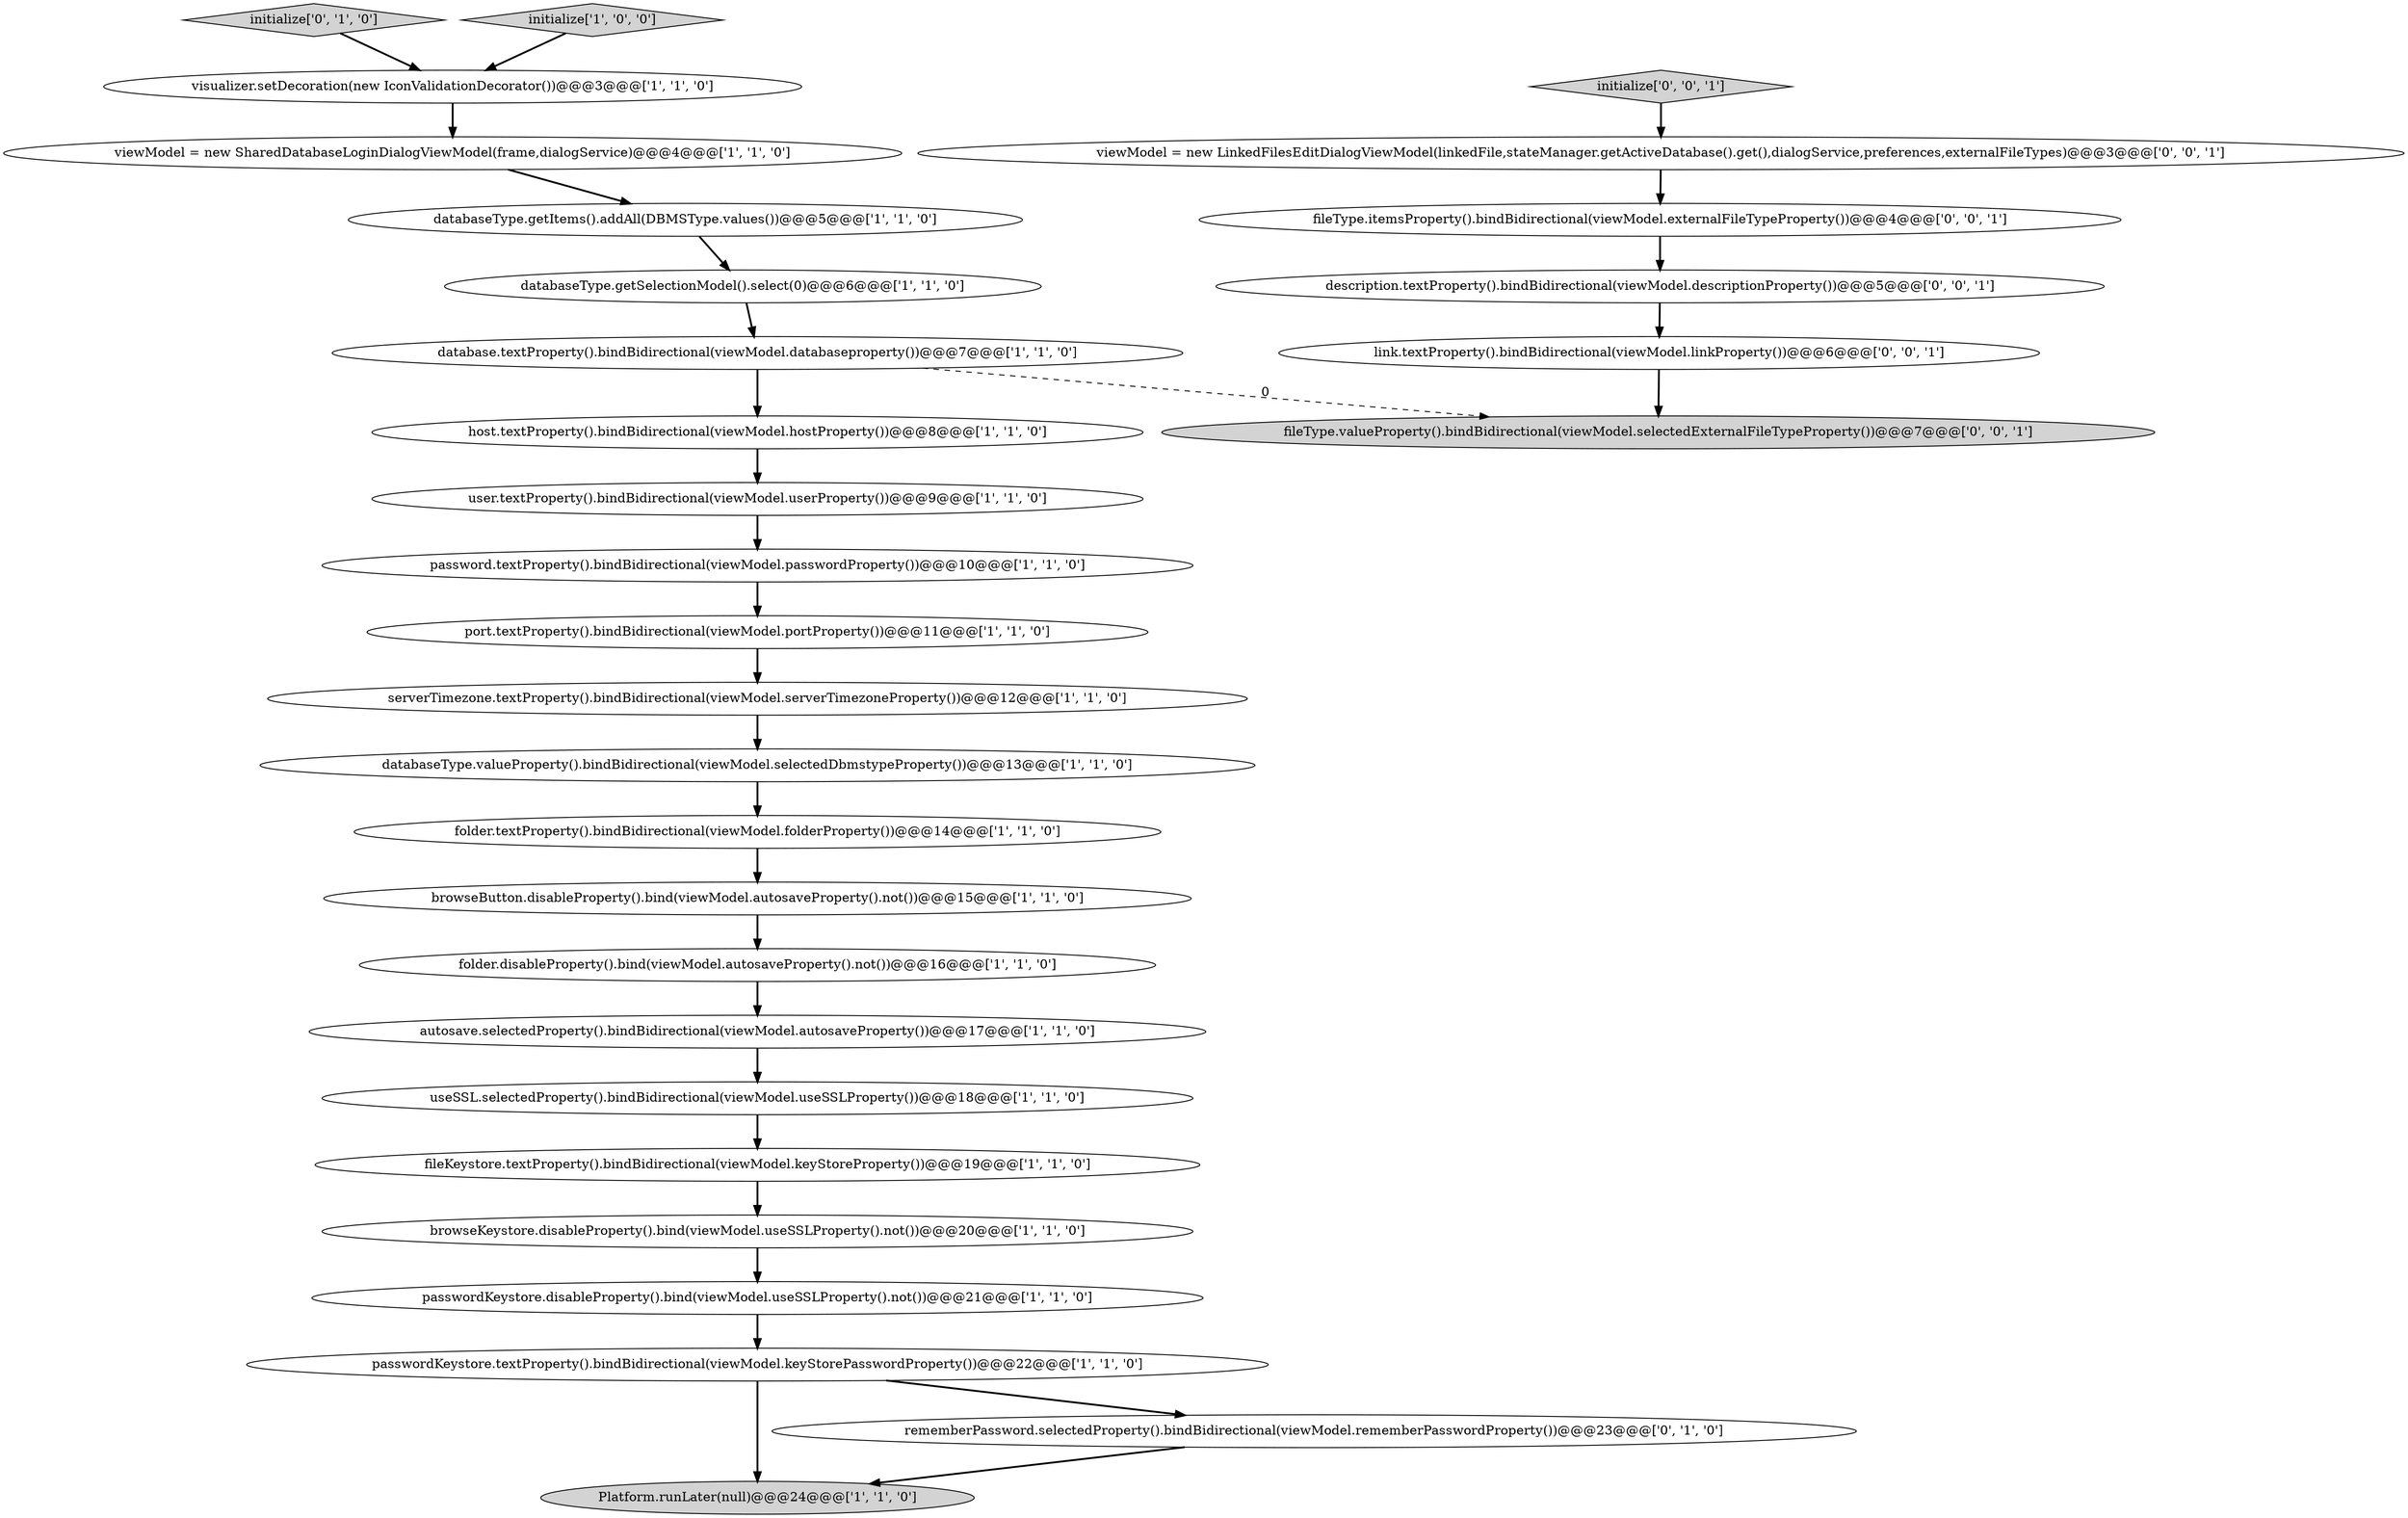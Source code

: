 digraph {
23 [style = filled, label = "initialize['0', '1', '0']", fillcolor = lightgray, shape = diamond image = "AAA0AAABBB2BBB"];
1 [style = filled, label = "passwordKeystore.disableProperty().bind(viewModel.useSSLProperty().not())@@@21@@@['1', '1', '0']", fillcolor = white, shape = ellipse image = "AAA0AAABBB1BBB"];
27 [style = filled, label = "initialize['0', '0', '1']", fillcolor = lightgray, shape = diamond image = "AAA0AAABBB3BBB"];
7 [style = filled, label = "viewModel = new SharedDatabaseLoginDialogViewModel(frame,dialogService)@@@4@@@['1', '1', '0']", fillcolor = white, shape = ellipse image = "AAA0AAABBB1BBB"];
8 [style = filled, label = "autosave.selectedProperty().bindBidirectional(viewModel.autosaveProperty())@@@17@@@['1', '1', '0']", fillcolor = white, shape = ellipse image = "AAA0AAABBB1BBB"];
4 [style = filled, label = "Platform.runLater(null)@@@24@@@['1', '1', '0']", fillcolor = lightgray, shape = ellipse image = "AAA0AAABBB1BBB"];
18 [style = filled, label = "database.textProperty().bindBidirectional(viewModel.databaseproperty())@@@7@@@['1', '1', '0']", fillcolor = white, shape = ellipse image = "AAA0AAABBB1BBB"];
22 [style = filled, label = "rememberPassword.selectedProperty().bindBidirectional(viewModel.rememberPasswordProperty())@@@23@@@['0', '1', '0']", fillcolor = white, shape = ellipse image = "AAA1AAABBB2BBB"];
24 [style = filled, label = "fileType.valueProperty().bindBidirectional(viewModel.selectedExternalFileTypeProperty())@@@7@@@['0', '0', '1']", fillcolor = lightgray, shape = ellipse image = "AAA0AAABBB3BBB"];
28 [style = filled, label = "viewModel = new LinkedFilesEditDialogViewModel(linkedFile,stateManager.getActiveDatabase().get(),dialogService,preferences,externalFileTypes)@@@3@@@['0', '0', '1']", fillcolor = white, shape = ellipse image = "AAA0AAABBB3BBB"];
16 [style = filled, label = "visualizer.setDecoration(new IconValidationDecorator())@@@3@@@['1', '1', '0']", fillcolor = white, shape = ellipse image = "AAA0AAABBB1BBB"];
21 [style = filled, label = "useSSL.selectedProperty().bindBidirectional(viewModel.useSSLProperty())@@@18@@@['1', '1', '0']", fillcolor = white, shape = ellipse image = "AAA0AAABBB1BBB"];
20 [style = filled, label = "browseButton.disableProperty().bind(viewModel.autosaveProperty().not())@@@15@@@['1', '1', '0']", fillcolor = white, shape = ellipse image = "AAA0AAABBB1BBB"];
5 [style = filled, label = "initialize['1', '0', '0']", fillcolor = lightgray, shape = diamond image = "AAA0AAABBB1BBB"];
12 [style = filled, label = "serverTimezone.textProperty().bindBidirectional(viewModel.serverTimezoneProperty())@@@12@@@['1', '1', '0']", fillcolor = white, shape = ellipse image = "AAA0AAABBB1BBB"];
10 [style = filled, label = "user.textProperty().bindBidirectional(viewModel.userProperty())@@@9@@@['1', '1', '0']", fillcolor = white, shape = ellipse image = "AAA0AAABBB1BBB"];
2 [style = filled, label = "host.textProperty().bindBidirectional(viewModel.hostProperty())@@@8@@@['1', '1', '0']", fillcolor = white, shape = ellipse image = "AAA0AAABBB1BBB"];
6 [style = filled, label = "folder.disableProperty().bind(viewModel.autosaveProperty().not())@@@16@@@['1', '1', '0']", fillcolor = white, shape = ellipse image = "AAA0AAABBB1BBB"];
9 [style = filled, label = "databaseType.getItems().addAll(DBMSType.values())@@@5@@@['1', '1', '0']", fillcolor = white, shape = ellipse image = "AAA0AAABBB1BBB"];
11 [style = filled, label = "passwordKeystore.textProperty().bindBidirectional(viewModel.keyStorePasswordProperty())@@@22@@@['1', '1', '0']", fillcolor = white, shape = ellipse image = "AAA0AAABBB1BBB"];
13 [style = filled, label = "folder.textProperty().bindBidirectional(viewModel.folderProperty())@@@14@@@['1', '1', '0']", fillcolor = white, shape = ellipse image = "AAA0AAABBB1BBB"];
26 [style = filled, label = "fileType.itemsProperty().bindBidirectional(viewModel.externalFileTypeProperty())@@@4@@@['0', '0', '1']", fillcolor = white, shape = ellipse image = "AAA0AAABBB3BBB"];
0 [style = filled, label = "browseKeystore.disableProperty().bind(viewModel.useSSLProperty().not())@@@20@@@['1', '1', '0']", fillcolor = white, shape = ellipse image = "AAA0AAABBB1BBB"];
29 [style = filled, label = "link.textProperty().bindBidirectional(viewModel.linkProperty())@@@6@@@['0', '0', '1']", fillcolor = white, shape = ellipse image = "AAA0AAABBB3BBB"];
25 [style = filled, label = "description.textProperty().bindBidirectional(viewModel.descriptionProperty())@@@5@@@['0', '0', '1']", fillcolor = white, shape = ellipse image = "AAA0AAABBB3BBB"];
15 [style = filled, label = "port.textProperty().bindBidirectional(viewModel.portProperty())@@@11@@@['1', '1', '0']", fillcolor = white, shape = ellipse image = "AAA0AAABBB1BBB"];
17 [style = filled, label = "databaseType.getSelectionModel().select(0)@@@6@@@['1', '1', '0']", fillcolor = white, shape = ellipse image = "AAA0AAABBB1BBB"];
19 [style = filled, label = "databaseType.valueProperty().bindBidirectional(viewModel.selectedDbmstypeProperty())@@@13@@@['1', '1', '0']", fillcolor = white, shape = ellipse image = "AAA0AAABBB1BBB"];
14 [style = filled, label = "password.textProperty().bindBidirectional(viewModel.passwordProperty())@@@10@@@['1', '1', '0']", fillcolor = white, shape = ellipse image = "AAA0AAABBB1BBB"];
3 [style = filled, label = "fileKeystore.textProperty().bindBidirectional(viewModel.keyStoreProperty())@@@19@@@['1', '1', '0']", fillcolor = white, shape = ellipse image = "AAA0AAABBB1BBB"];
11->22 [style = bold, label=""];
21->3 [style = bold, label=""];
11->4 [style = bold, label=""];
25->29 [style = bold, label=""];
18->2 [style = bold, label=""];
20->6 [style = bold, label=""];
27->28 [style = bold, label=""];
15->12 [style = bold, label=""];
7->9 [style = bold, label=""];
28->26 [style = bold, label=""];
23->16 [style = bold, label=""];
2->10 [style = bold, label=""];
18->24 [style = dashed, label="0"];
6->8 [style = bold, label=""];
0->1 [style = bold, label=""];
8->21 [style = bold, label=""];
19->13 [style = bold, label=""];
1->11 [style = bold, label=""];
26->25 [style = bold, label=""];
9->17 [style = bold, label=""];
3->0 [style = bold, label=""];
12->19 [style = bold, label=""];
22->4 [style = bold, label=""];
16->7 [style = bold, label=""];
29->24 [style = bold, label=""];
13->20 [style = bold, label=""];
14->15 [style = bold, label=""];
10->14 [style = bold, label=""];
5->16 [style = bold, label=""];
17->18 [style = bold, label=""];
}
